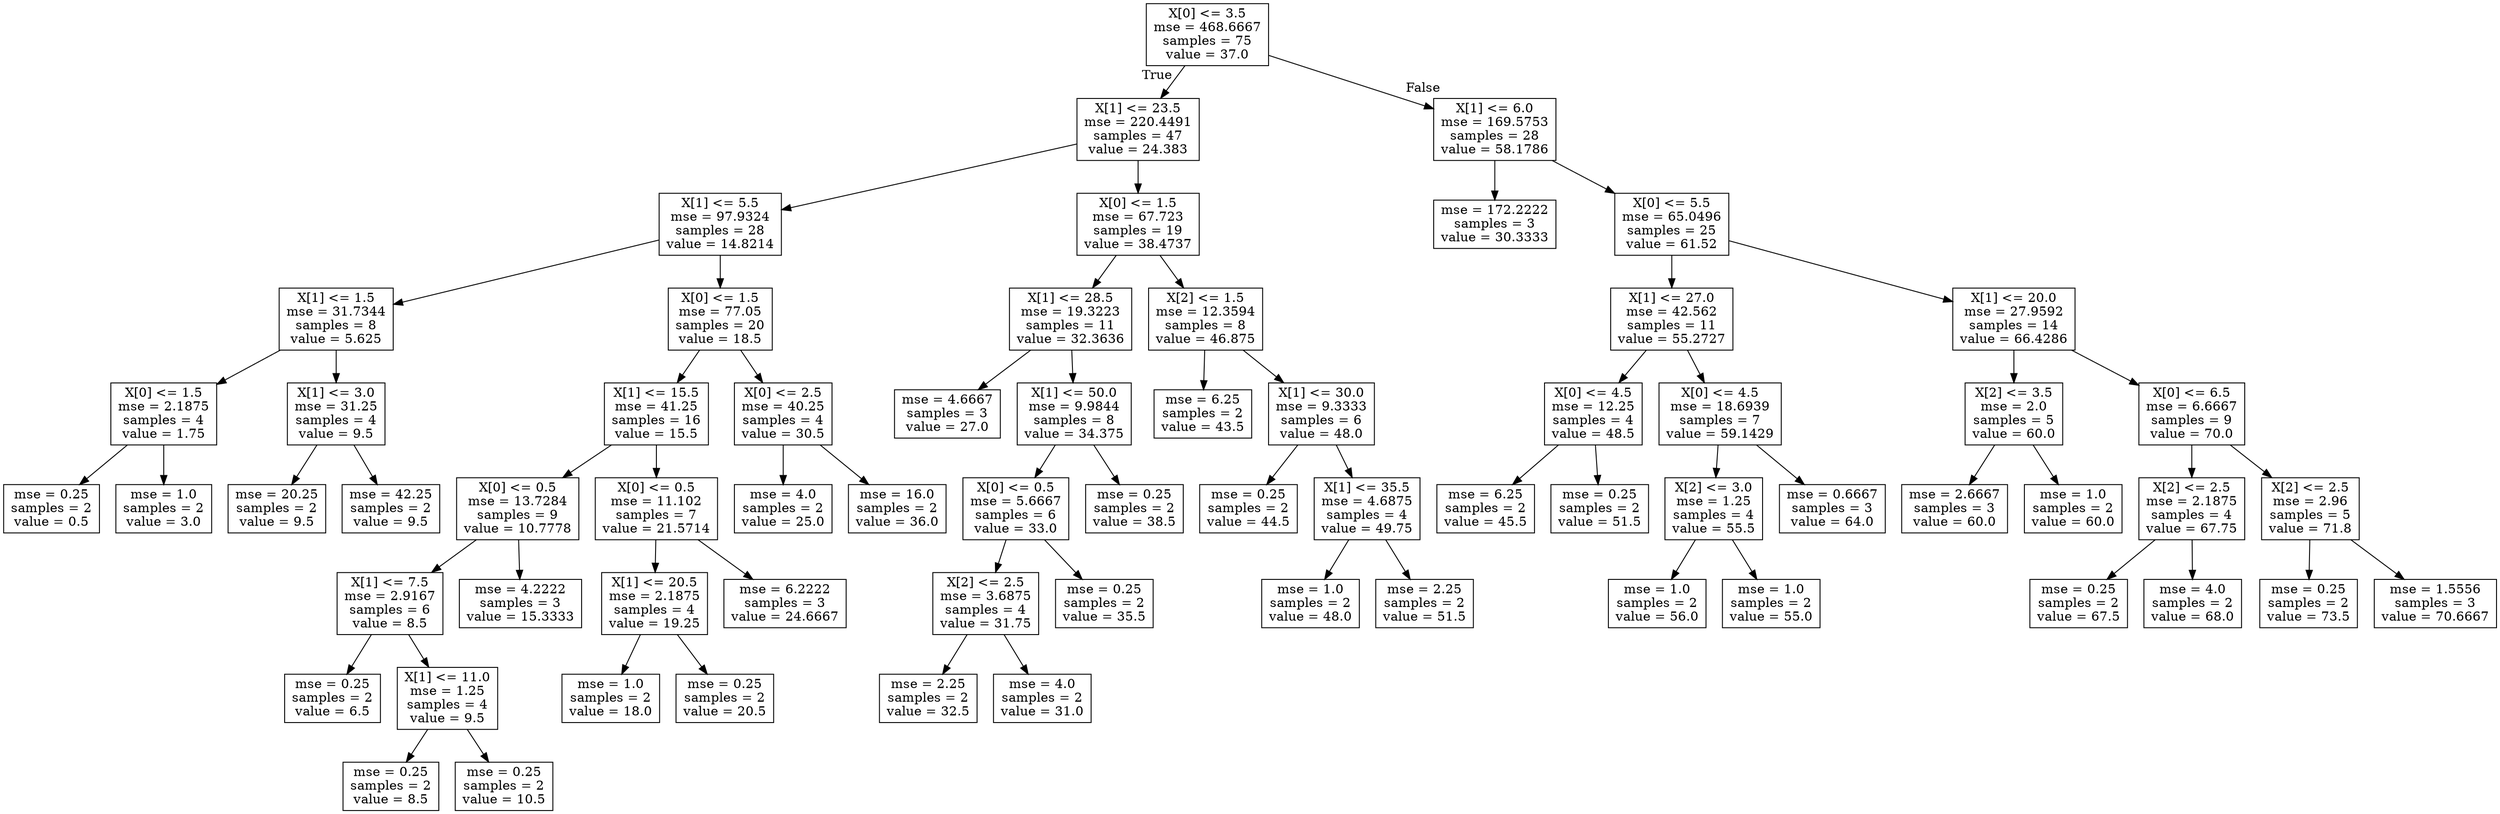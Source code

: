 digraph Tree {
node [shape=box] ;
0 [label="X[0] <= 3.5\nmse = 468.6667\nsamples = 75\nvalue = 37.0"] ;
1 [label="X[1] <= 23.5\nmse = 220.4491\nsamples = 47\nvalue = 24.383"] ;
0 -> 1 [labeldistance=2.5, labelangle=45, headlabel="True"] ;
2 [label="X[1] <= 5.5\nmse = 97.9324\nsamples = 28\nvalue = 14.8214"] ;
1 -> 2 ;
3 [label="X[1] <= 1.5\nmse = 31.7344\nsamples = 8\nvalue = 5.625"] ;
2 -> 3 ;
4 [label="X[0] <= 1.5\nmse = 2.1875\nsamples = 4\nvalue = 1.75"] ;
3 -> 4 ;
5 [label="mse = 0.25\nsamples = 2\nvalue = 0.5"] ;
4 -> 5 ;
6 [label="mse = 1.0\nsamples = 2\nvalue = 3.0"] ;
4 -> 6 ;
7 [label="X[1] <= 3.0\nmse = 31.25\nsamples = 4\nvalue = 9.5"] ;
3 -> 7 ;
8 [label="mse = 20.25\nsamples = 2\nvalue = 9.5"] ;
7 -> 8 ;
9 [label="mse = 42.25\nsamples = 2\nvalue = 9.5"] ;
7 -> 9 ;
10 [label="X[0] <= 1.5\nmse = 77.05\nsamples = 20\nvalue = 18.5"] ;
2 -> 10 ;
11 [label="X[1] <= 15.5\nmse = 41.25\nsamples = 16\nvalue = 15.5"] ;
10 -> 11 ;
12 [label="X[0] <= 0.5\nmse = 13.7284\nsamples = 9\nvalue = 10.7778"] ;
11 -> 12 ;
13 [label="X[1] <= 7.5\nmse = 2.9167\nsamples = 6\nvalue = 8.5"] ;
12 -> 13 ;
14 [label="mse = 0.25\nsamples = 2\nvalue = 6.5"] ;
13 -> 14 ;
15 [label="X[1] <= 11.0\nmse = 1.25\nsamples = 4\nvalue = 9.5"] ;
13 -> 15 ;
16 [label="mse = 0.25\nsamples = 2\nvalue = 8.5"] ;
15 -> 16 ;
17 [label="mse = 0.25\nsamples = 2\nvalue = 10.5"] ;
15 -> 17 ;
18 [label="mse = 4.2222\nsamples = 3\nvalue = 15.3333"] ;
12 -> 18 ;
19 [label="X[0] <= 0.5\nmse = 11.102\nsamples = 7\nvalue = 21.5714"] ;
11 -> 19 ;
20 [label="X[1] <= 20.5\nmse = 2.1875\nsamples = 4\nvalue = 19.25"] ;
19 -> 20 ;
21 [label="mse = 1.0\nsamples = 2\nvalue = 18.0"] ;
20 -> 21 ;
22 [label="mse = 0.25\nsamples = 2\nvalue = 20.5"] ;
20 -> 22 ;
23 [label="mse = 6.2222\nsamples = 3\nvalue = 24.6667"] ;
19 -> 23 ;
24 [label="X[0] <= 2.5\nmse = 40.25\nsamples = 4\nvalue = 30.5"] ;
10 -> 24 ;
25 [label="mse = 4.0\nsamples = 2\nvalue = 25.0"] ;
24 -> 25 ;
26 [label="mse = 16.0\nsamples = 2\nvalue = 36.0"] ;
24 -> 26 ;
27 [label="X[0] <= 1.5\nmse = 67.723\nsamples = 19\nvalue = 38.4737"] ;
1 -> 27 ;
28 [label="X[1] <= 28.5\nmse = 19.3223\nsamples = 11\nvalue = 32.3636"] ;
27 -> 28 ;
29 [label="mse = 4.6667\nsamples = 3\nvalue = 27.0"] ;
28 -> 29 ;
30 [label="X[1] <= 50.0\nmse = 9.9844\nsamples = 8\nvalue = 34.375"] ;
28 -> 30 ;
31 [label="X[0] <= 0.5\nmse = 5.6667\nsamples = 6\nvalue = 33.0"] ;
30 -> 31 ;
32 [label="X[2] <= 2.5\nmse = 3.6875\nsamples = 4\nvalue = 31.75"] ;
31 -> 32 ;
33 [label="mse = 2.25\nsamples = 2\nvalue = 32.5"] ;
32 -> 33 ;
34 [label="mse = 4.0\nsamples = 2\nvalue = 31.0"] ;
32 -> 34 ;
35 [label="mse = 0.25\nsamples = 2\nvalue = 35.5"] ;
31 -> 35 ;
36 [label="mse = 0.25\nsamples = 2\nvalue = 38.5"] ;
30 -> 36 ;
37 [label="X[2] <= 1.5\nmse = 12.3594\nsamples = 8\nvalue = 46.875"] ;
27 -> 37 ;
38 [label="mse = 6.25\nsamples = 2\nvalue = 43.5"] ;
37 -> 38 ;
39 [label="X[1] <= 30.0\nmse = 9.3333\nsamples = 6\nvalue = 48.0"] ;
37 -> 39 ;
40 [label="mse = 0.25\nsamples = 2\nvalue = 44.5"] ;
39 -> 40 ;
41 [label="X[1] <= 35.5\nmse = 4.6875\nsamples = 4\nvalue = 49.75"] ;
39 -> 41 ;
42 [label="mse = 1.0\nsamples = 2\nvalue = 48.0"] ;
41 -> 42 ;
43 [label="mse = 2.25\nsamples = 2\nvalue = 51.5"] ;
41 -> 43 ;
44 [label="X[1] <= 6.0\nmse = 169.5753\nsamples = 28\nvalue = 58.1786"] ;
0 -> 44 [labeldistance=2.5, labelangle=-45, headlabel="False"] ;
45 [label="mse = 172.2222\nsamples = 3\nvalue = 30.3333"] ;
44 -> 45 ;
46 [label="X[0] <= 5.5\nmse = 65.0496\nsamples = 25\nvalue = 61.52"] ;
44 -> 46 ;
47 [label="X[1] <= 27.0\nmse = 42.562\nsamples = 11\nvalue = 55.2727"] ;
46 -> 47 ;
48 [label="X[0] <= 4.5\nmse = 12.25\nsamples = 4\nvalue = 48.5"] ;
47 -> 48 ;
49 [label="mse = 6.25\nsamples = 2\nvalue = 45.5"] ;
48 -> 49 ;
50 [label="mse = 0.25\nsamples = 2\nvalue = 51.5"] ;
48 -> 50 ;
51 [label="X[0] <= 4.5\nmse = 18.6939\nsamples = 7\nvalue = 59.1429"] ;
47 -> 51 ;
52 [label="X[2] <= 3.0\nmse = 1.25\nsamples = 4\nvalue = 55.5"] ;
51 -> 52 ;
53 [label="mse = 1.0\nsamples = 2\nvalue = 56.0"] ;
52 -> 53 ;
54 [label="mse = 1.0\nsamples = 2\nvalue = 55.0"] ;
52 -> 54 ;
55 [label="mse = 0.6667\nsamples = 3\nvalue = 64.0"] ;
51 -> 55 ;
56 [label="X[1] <= 20.0\nmse = 27.9592\nsamples = 14\nvalue = 66.4286"] ;
46 -> 56 ;
57 [label="X[2] <= 3.5\nmse = 2.0\nsamples = 5\nvalue = 60.0"] ;
56 -> 57 ;
58 [label="mse = 2.6667\nsamples = 3\nvalue = 60.0"] ;
57 -> 58 ;
59 [label="mse = 1.0\nsamples = 2\nvalue = 60.0"] ;
57 -> 59 ;
60 [label="X[0] <= 6.5\nmse = 6.6667\nsamples = 9\nvalue = 70.0"] ;
56 -> 60 ;
61 [label="X[2] <= 2.5\nmse = 2.1875\nsamples = 4\nvalue = 67.75"] ;
60 -> 61 ;
62 [label="mse = 0.25\nsamples = 2\nvalue = 67.5"] ;
61 -> 62 ;
63 [label="mse = 4.0\nsamples = 2\nvalue = 68.0"] ;
61 -> 63 ;
64 [label="X[2] <= 2.5\nmse = 2.96\nsamples = 5\nvalue = 71.8"] ;
60 -> 64 ;
65 [label="mse = 0.25\nsamples = 2\nvalue = 73.5"] ;
64 -> 65 ;
66 [label="mse = 1.5556\nsamples = 3\nvalue = 70.6667"] ;
64 -> 66 ;
}